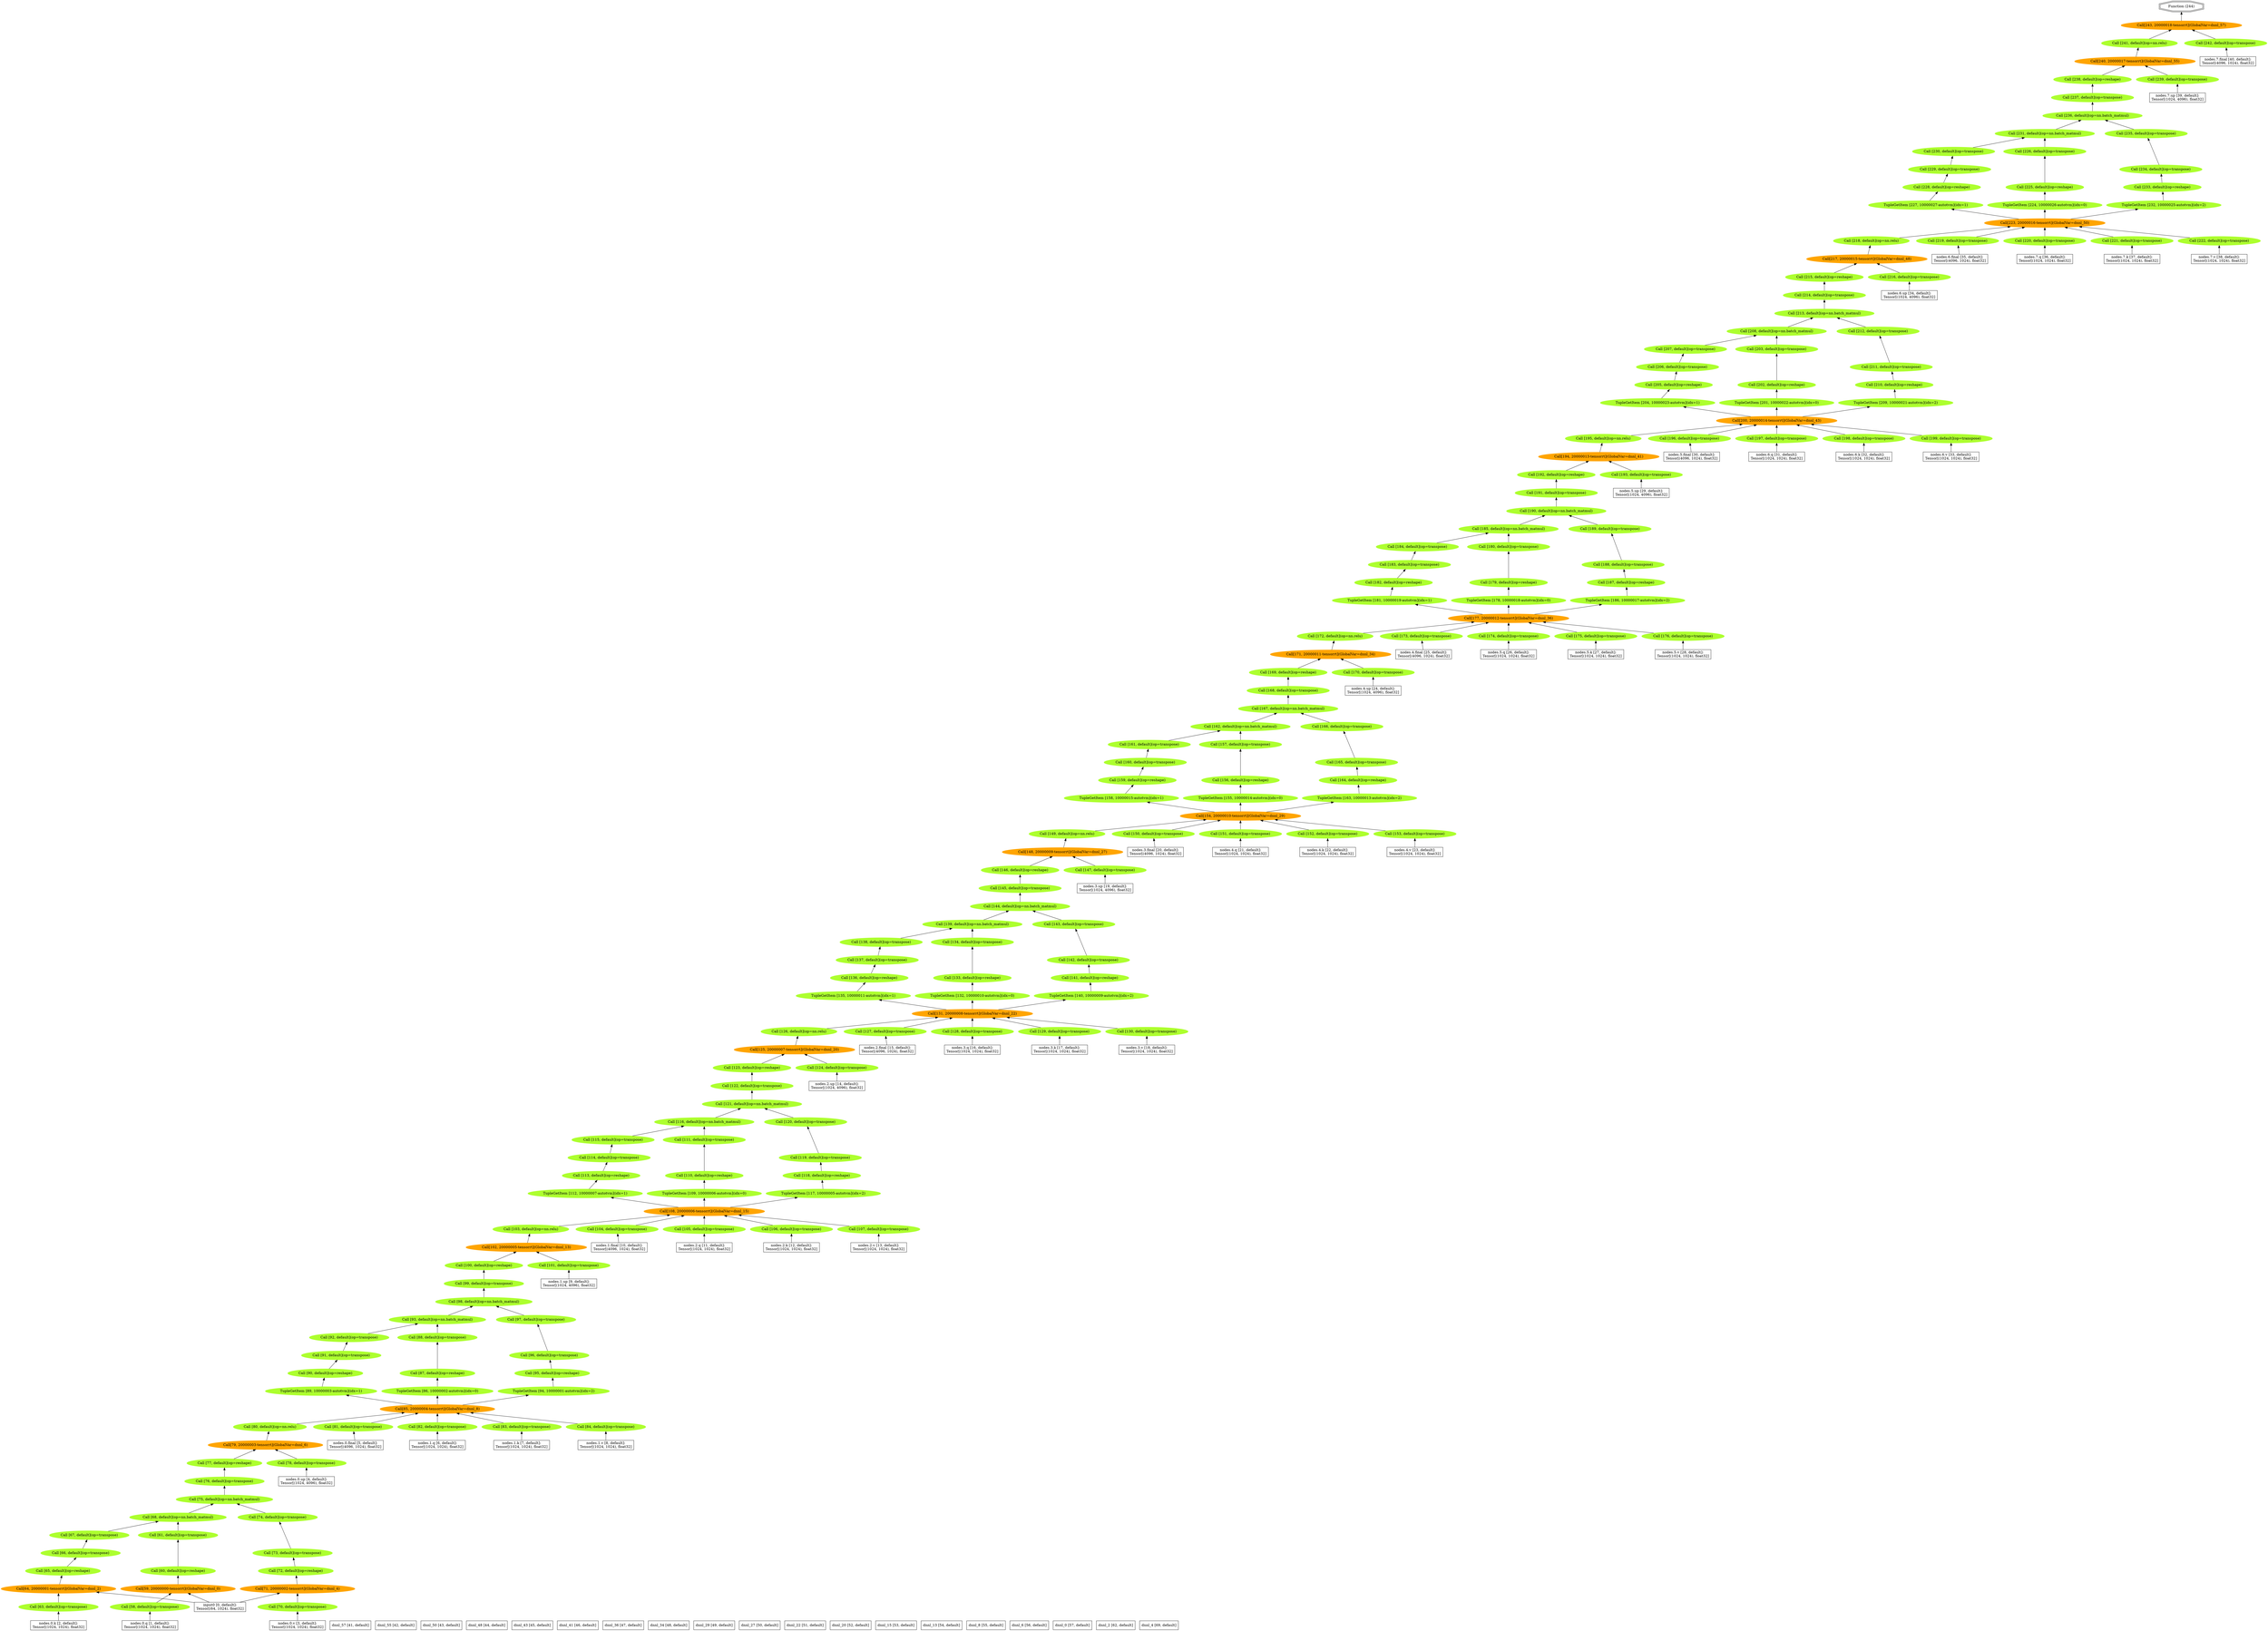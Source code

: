 digraph {
	rankdir=BT
	0 [label="input0 [0, default]:
Tensor[(64, 1024), float32]" shape=rectangle]
	1 [label="nodes.0.q [1, default]:
Tensor[(1024, 1024), float32]" shape=rectangle]
	2 [label="nodes.0.k [2, default]:
Tensor[(1024, 1024), float32]" shape=rectangle]
	3 [label="nodes.0.v [3, default]:
Tensor[(1024, 1024), float32]" shape=rectangle]
	4 [label="nodes.0.up [4, default]:
Tensor[(1024, 4096), float32]" shape=rectangle]
	5 [label="nodes.0.final [5, default]:
Tensor[(4096, 1024), float32]" shape=rectangle]
	6 [label="nodes.1.q [6, default]:
Tensor[(1024, 1024), float32]" shape=rectangle]
	7 [label="nodes.1.k [7, default]:
Tensor[(1024, 1024), float32]" shape=rectangle]
	8 [label="nodes.1.v [8, default]:
Tensor[(1024, 1024), float32]" shape=rectangle]
	9 [label="nodes.1.up [9, default]:
Tensor[(1024, 4096), float32]" shape=rectangle]
	10 [label="nodes.1.final [10, default]:
Tensor[(4096, 1024), float32]" shape=rectangle]
	11 [label="nodes.2.q [11, default]:
Tensor[(1024, 1024), float32]" shape=rectangle]
	12 [label="nodes.2.k [12, default]:
Tensor[(1024, 1024), float32]" shape=rectangle]
	13 [label="nodes.2.v [13, default]:
Tensor[(1024, 1024), float32]" shape=rectangle]
	14 [label="nodes.2.up [14, default]:
Tensor[(1024, 4096), float32]" shape=rectangle]
	15 [label="nodes.2.final [15, default]:
Tensor[(4096, 1024), float32]" shape=rectangle]
	16 [label="nodes.3.q [16, default]:
Tensor[(1024, 1024), float32]" shape=rectangle]
	17 [label="nodes.3.k [17, default]:
Tensor[(1024, 1024), float32]" shape=rectangle]
	18 [label="nodes.3.v [18, default]:
Tensor[(1024, 1024), float32]" shape=rectangle]
	19 [label="nodes.3.up [19, default]:
Tensor[(1024, 4096), float32]" shape=rectangle]
	20 [label="nodes.3.final [20, default]:
Tensor[(4096, 1024), float32]" shape=rectangle]
	21 [label="nodes.4.q [21, default]:
Tensor[(1024, 1024), float32]" shape=rectangle]
	22 [label="nodes.4.k [22, default]:
Tensor[(1024, 1024), float32]" shape=rectangle]
	23 [label="nodes.4.v [23, default]:
Tensor[(1024, 1024), float32]" shape=rectangle]
	24 [label="nodes.4.up [24, default]:
Tensor[(1024, 4096), float32]" shape=rectangle]
	25 [label="nodes.4.final [25, default]:
Tensor[(4096, 1024), float32]" shape=rectangle]
	26 [label="nodes.5.q [26, default]:
Tensor[(1024, 1024), float32]" shape=rectangle]
	27 [label="nodes.5.k [27, default]:
Tensor[(1024, 1024), float32]" shape=rectangle]
	28 [label="nodes.5.v [28, default]:
Tensor[(1024, 1024), float32]" shape=rectangle]
	29 [label="nodes.5.up [29, default]:
Tensor[(1024, 4096), float32]" shape=rectangle]
	30 [label="nodes.5.final [30, default]:
Tensor[(4096, 1024), float32]" shape=rectangle]
	31 [label="nodes.6.q [31, default]:
Tensor[(1024, 1024), float32]" shape=rectangle]
	32 [label="nodes.6.k [32, default]:
Tensor[(1024, 1024), float32]" shape=rectangle]
	33 [label="nodes.6.v [33, default]:
Tensor[(1024, 1024), float32]" shape=rectangle]
	34 [label="nodes.6.up [34, default]:
Tensor[(1024, 4096), float32]" shape=rectangle]
	35 [label="nodes.6.final [35, default]:
Tensor[(4096, 1024), float32]" shape=rectangle]
	36 [label="nodes.7.q [36, default]:
Tensor[(1024, 1024), float32]" shape=rectangle]
	37 [label="nodes.7.k [37, default]:
Tensor[(1024, 1024), float32]" shape=rectangle]
	38 [label="nodes.7.v [38, default]:
Tensor[(1024, 1024), float32]" shape=rectangle]
	39 [label="nodes.7.up [39, default]:
Tensor[(1024, 4096), float32]" shape=rectangle]
	40 [label="nodes.7.final [40, default]:
Tensor[(4096, 1024), float32]" shape=rectangle]
	41 [label="dnnl_57 [41, default]" shape=rectangle]
	42 [label="dnnl_55 [42, default]" shape=rectangle]
	43 [label="dnnl_50 [43, default]" shape=rectangle]
	44 [label="dnnl_48 [44, default]" shape=rectangle]
	45 [label="dnnl_43 [45, default]" shape=rectangle]
	46 [label="dnnl_41 [46, default]" shape=rectangle]
	47 [label="dnnl_36 [47, default]" shape=rectangle]
	48 [label="dnnl_34 [48, default]" shape=rectangle]
	49 [label="dnnl_29 [49, default]" shape=rectangle]
	50 [label="dnnl_27 [50, default]" shape=rectangle]
	51 [label="dnnl_22 [51, default]" shape=rectangle]
	52 [label="dnnl_20 [52, default]" shape=rectangle]
	53 [label="dnnl_15 [53, default]" shape=rectangle]
	54 [label="dnnl_13 [54, default]" shape=rectangle]
	55 [label="dnnl_8 [55, default]" shape=rectangle]
	56 [label="dnnl_6 [56, default]" shape=rectangle]
	57 [label="dnnl_0 [57, default]" shape=rectangle]
	58 [label="Call [58, default](op=transpose)" color=greenyellow shape=ellipse style=filled]
	1 -> 58
	59 [label="Call[59, 20000000-tensorrt](GlobalVar=dnnl_0)" color=orange shape=ellipse style=filled]
	0 -> 59
	58 -> 59
	60 [label="Call [60, default](op=reshape)" color=greenyellow shape=ellipse style=filled]
	59 -> 60
	61 [label="Call [61, default](op=transpose)" color=greenyellow shape=ellipse style=filled]
	60 -> 61
	62 [label="dnnl_2 [62, default]" shape=rectangle]
	63 [label="Call [63, default](op=transpose)" color=greenyellow shape=ellipse style=filled]
	2 -> 63
	64 [label="Call[64, 20000001-tensorrt](GlobalVar=dnnl_2)" color=orange shape=ellipse style=filled]
	0 -> 64
	63 -> 64
	65 [label="Call [65, default](op=reshape)" color=greenyellow shape=ellipse style=filled]
	64 -> 65
	66 [label="Call [66, default](op=transpose)" color=greenyellow shape=ellipse style=filled]
	65 -> 66
	67 [label="Call [67, default](op=transpose)" color=greenyellow shape=ellipse style=filled]
	66 -> 67
	68 [label="Call [68, default](op=nn.batch_matmul)" color=greenyellow shape=ellipse style=filled]
	61 -> 68
	67 -> 68
	69 [label="dnnl_4 [69, default]" shape=rectangle]
	70 [label="Call [70, default](op=transpose)" color=greenyellow shape=ellipse style=filled]
	3 -> 70
	71 [label="Call[71, 20000002-tensorrt](GlobalVar=dnnl_4)" color=orange shape=ellipse style=filled]
	0 -> 71
	70 -> 71
	72 [label="Call [72, default](op=reshape)" color=greenyellow shape=ellipse style=filled]
	71 -> 72
	73 [label="Call [73, default](op=transpose)" color=greenyellow shape=ellipse style=filled]
	72 -> 73
	74 [label="Call [74, default](op=transpose)" color=greenyellow shape=ellipse style=filled]
	73 -> 74
	75 [label="Call [75, default](op=nn.batch_matmul)" color=greenyellow shape=ellipse style=filled]
	68 -> 75
	74 -> 75
	76 [label="Call [76, default](op=transpose)" color=greenyellow shape=ellipse style=filled]
	75 -> 76
	77 [label="Call [77, default](op=reshape)" color=greenyellow shape=ellipse style=filled]
	76 -> 77
	78 [label="Call [78, default](op=transpose)" color=greenyellow shape=ellipse style=filled]
	4 -> 78
	79 [label="Call[79, 20000003-tensorrt](GlobalVar=dnnl_6)" color=orange shape=ellipse style=filled]
	77 -> 79
	78 -> 79
	80 [label="Call [80, default](op=nn.relu)" color=greenyellow shape=ellipse style=filled]
	79 -> 80
	81 [label="Call [81, default](op=transpose)" color=greenyellow shape=ellipse style=filled]
	5 -> 81
	82 [label="Call [82, default](op=transpose)" color=greenyellow shape=ellipse style=filled]
	6 -> 82
	83 [label="Call [83, default](op=transpose)" color=greenyellow shape=ellipse style=filled]
	7 -> 83
	84 [label="Call [84, default](op=transpose)" color=greenyellow shape=ellipse style=filled]
	8 -> 84
	85 [label="Call[85, 20000004-tensorrt](GlobalVar=dnnl_8)" color=orange shape=ellipse style=filled]
	80 -> 85
	81 -> 85
	82 -> 85
	83 -> 85
	84 -> 85
	86 [label="TupleGetItem [86, 10000002-autotvm](idx=0)" color=greenyellow shape=ellipse style=filled]
	85 -> 86
	87 [label="Call [87, default](op=reshape)" color=greenyellow shape=ellipse style=filled]
	86 -> 87
	88 [label="Call [88, default](op=transpose)" color=greenyellow shape=ellipse style=filled]
	87 -> 88
	89 [label="TupleGetItem [89, 10000003-autotvm](idx=1)" color=greenyellow shape=ellipse style=filled]
	85 -> 89
	90 [label="Call [90, default](op=reshape)" color=greenyellow shape=ellipse style=filled]
	89 -> 90
	91 [label="Call [91, default](op=transpose)" color=greenyellow shape=ellipse style=filled]
	90 -> 91
	92 [label="Call [92, default](op=transpose)" color=greenyellow shape=ellipse style=filled]
	91 -> 92
	93 [label="Call [93, default](op=nn.batch_matmul)" color=greenyellow shape=ellipse style=filled]
	88 -> 93
	92 -> 93
	94 [label="TupleGetItem [94, 10000001-autotvm](idx=2)" color=greenyellow shape=ellipse style=filled]
	85 -> 94
	95 [label="Call [95, default](op=reshape)" color=greenyellow shape=ellipse style=filled]
	94 -> 95
	96 [label="Call [96, default](op=transpose)" color=greenyellow shape=ellipse style=filled]
	95 -> 96
	97 [label="Call [97, default](op=transpose)" color=greenyellow shape=ellipse style=filled]
	96 -> 97
	98 [label="Call [98, default](op=nn.batch_matmul)" color=greenyellow shape=ellipse style=filled]
	93 -> 98
	97 -> 98
	99 [label="Call [99, default](op=transpose)" color=greenyellow shape=ellipse style=filled]
	98 -> 99
	100 [label="Call [100, default](op=reshape)" color=greenyellow shape=ellipse style=filled]
	99 -> 100
	101 [label="Call [101, default](op=transpose)" color=greenyellow shape=ellipse style=filled]
	9 -> 101
	102 [label="Call[102, 20000005-tensorrt](GlobalVar=dnnl_13)" color=orange shape=ellipse style=filled]
	100 -> 102
	101 -> 102
	103 [label="Call [103, default](op=nn.relu)" color=greenyellow shape=ellipse style=filled]
	102 -> 103
	104 [label="Call [104, default](op=transpose)" color=greenyellow shape=ellipse style=filled]
	10 -> 104
	105 [label="Call [105, default](op=transpose)" color=greenyellow shape=ellipse style=filled]
	11 -> 105
	106 [label="Call [106, default](op=transpose)" color=greenyellow shape=ellipse style=filled]
	12 -> 106
	107 [label="Call [107, default](op=transpose)" color=greenyellow shape=ellipse style=filled]
	13 -> 107
	108 [label="Call[108, 20000006-tensorrt](GlobalVar=dnnl_15)" color=orange shape=ellipse style=filled]
	103 -> 108
	104 -> 108
	105 -> 108
	106 -> 108
	107 -> 108
	109 [label="TupleGetItem [109, 10000006-autotvm](idx=0)" color=greenyellow shape=ellipse style=filled]
	108 -> 109
	110 [label="Call [110, default](op=reshape)" color=greenyellow shape=ellipse style=filled]
	109 -> 110
	111 [label="Call [111, default](op=transpose)" color=greenyellow shape=ellipse style=filled]
	110 -> 111
	112 [label="TupleGetItem [112, 10000007-autotvm](idx=1)" color=greenyellow shape=ellipse style=filled]
	108 -> 112
	113 [label="Call [113, default](op=reshape)" color=greenyellow shape=ellipse style=filled]
	112 -> 113
	114 [label="Call [114, default](op=transpose)" color=greenyellow shape=ellipse style=filled]
	113 -> 114
	115 [label="Call [115, default](op=transpose)" color=greenyellow shape=ellipse style=filled]
	114 -> 115
	116 [label="Call [116, default](op=nn.batch_matmul)" color=greenyellow shape=ellipse style=filled]
	111 -> 116
	115 -> 116
	117 [label="TupleGetItem [117, 10000005-autotvm](idx=2)" color=greenyellow shape=ellipse style=filled]
	108 -> 117
	118 [label="Call [118, default](op=reshape)" color=greenyellow shape=ellipse style=filled]
	117 -> 118
	119 [label="Call [119, default](op=transpose)" color=greenyellow shape=ellipse style=filled]
	118 -> 119
	120 [label="Call [120, default](op=transpose)" color=greenyellow shape=ellipse style=filled]
	119 -> 120
	121 [label="Call [121, default](op=nn.batch_matmul)" color=greenyellow shape=ellipse style=filled]
	116 -> 121
	120 -> 121
	122 [label="Call [122, default](op=transpose)" color=greenyellow shape=ellipse style=filled]
	121 -> 122
	123 [label="Call [123, default](op=reshape)" color=greenyellow shape=ellipse style=filled]
	122 -> 123
	124 [label="Call [124, default](op=transpose)" color=greenyellow shape=ellipse style=filled]
	14 -> 124
	125 [label="Call[125, 20000007-tensorrt](GlobalVar=dnnl_20)" color=orange shape=ellipse style=filled]
	123 -> 125
	124 -> 125
	126 [label="Call [126, default](op=nn.relu)" color=greenyellow shape=ellipse style=filled]
	125 -> 126
	127 [label="Call [127, default](op=transpose)" color=greenyellow shape=ellipse style=filled]
	15 -> 127
	128 [label="Call [128, default](op=transpose)" color=greenyellow shape=ellipse style=filled]
	16 -> 128
	129 [label="Call [129, default](op=transpose)" color=greenyellow shape=ellipse style=filled]
	17 -> 129
	130 [label="Call [130, default](op=transpose)" color=greenyellow shape=ellipse style=filled]
	18 -> 130
	131 [label="Call[131, 20000008-tensorrt](GlobalVar=dnnl_22)" color=orange shape=ellipse style=filled]
	126 -> 131
	127 -> 131
	128 -> 131
	129 -> 131
	130 -> 131
	132 [label="TupleGetItem [132, 10000010-autotvm](idx=0)" color=greenyellow shape=ellipse style=filled]
	131 -> 132
	133 [label="Call [133, default](op=reshape)" color=greenyellow shape=ellipse style=filled]
	132 -> 133
	134 [label="Call [134, default](op=transpose)" color=greenyellow shape=ellipse style=filled]
	133 -> 134
	135 [label="TupleGetItem [135, 10000011-autotvm](idx=1)" color=greenyellow shape=ellipse style=filled]
	131 -> 135
	136 [label="Call [136, default](op=reshape)" color=greenyellow shape=ellipse style=filled]
	135 -> 136
	137 [label="Call [137, default](op=transpose)" color=greenyellow shape=ellipse style=filled]
	136 -> 137
	138 [label="Call [138, default](op=transpose)" color=greenyellow shape=ellipse style=filled]
	137 -> 138
	139 [label="Call [139, default](op=nn.batch_matmul)" color=greenyellow shape=ellipse style=filled]
	134 -> 139
	138 -> 139
	140 [label="TupleGetItem [140, 10000009-autotvm](idx=2)" color=greenyellow shape=ellipse style=filled]
	131 -> 140
	141 [label="Call [141, default](op=reshape)" color=greenyellow shape=ellipse style=filled]
	140 -> 141
	142 [label="Call [142, default](op=transpose)" color=greenyellow shape=ellipse style=filled]
	141 -> 142
	143 [label="Call [143, default](op=transpose)" color=greenyellow shape=ellipse style=filled]
	142 -> 143
	144 [label="Call [144, default](op=nn.batch_matmul)" color=greenyellow shape=ellipse style=filled]
	139 -> 144
	143 -> 144
	145 [label="Call [145, default](op=transpose)" color=greenyellow shape=ellipse style=filled]
	144 -> 145
	146 [label="Call [146, default](op=reshape)" color=greenyellow shape=ellipse style=filled]
	145 -> 146
	147 [label="Call [147, default](op=transpose)" color=greenyellow shape=ellipse style=filled]
	19 -> 147
	148 [label="Call[148, 20000009-tensorrt](GlobalVar=dnnl_27)" color=orange shape=ellipse style=filled]
	146 -> 148
	147 -> 148
	149 [label="Call [149, default](op=nn.relu)" color=greenyellow shape=ellipse style=filled]
	148 -> 149
	150 [label="Call [150, default](op=transpose)" color=greenyellow shape=ellipse style=filled]
	20 -> 150
	151 [label="Call [151, default](op=transpose)" color=greenyellow shape=ellipse style=filled]
	21 -> 151
	152 [label="Call [152, default](op=transpose)" color=greenyellow shape=ellipse style=filled]
	22 -> 152
	153 [label="Call [153, default](op=transpose)" color=greenyellow shape=ellipse style=filled]
	23 -> 153
	154 [label="Call[154, 20000010-tensorrt](GlobalVar=dnnl_29)" color=orange shape=ellipse style=filled]
	149 -> 154
	150 -> 154
	151 -> 154
	152 -> 154
	153 -> 154
	155 [label="TupleGetItem [155, 10000014-autotvm](idx=0)" color=greenyellow shape=ellipse style=filled]
	154 -> 155
	156 [label="Call [156, default](op=reshape)" color=greenyellow shape=ellipse style=filled]
	155 -> 156
	157 [label="Call [157, default](op=transpose)" color=greenyellow shape=ellipse style=filled]
	156 -> 157
	158 [label="TupleGetItem [158, 10000015-autotvm](idx=1)" color=greenyellow shape=ellipse style=filled]
	154 -> 158
	159 [label="Call [159, default](op=reshape)" color=greenyellow shape=ellipse style=filled]
	158 -> 159
	160 [label="Call [160, default](op=transpose)" color=greenyellow shape=ellipse style=filled]
	159 -> 160
	161 [label="Call [161, default](op=transpose)" color=greenyellow shape=ellipse style=filled]
	160 -> 161
	162 [label="Call [162, default](op=nn.batch_matmul)" color=greenyellow shape=ellipse style=filled]
	157 -> 162
	161 -> 162
	163 [label="TupleGetItem [163, 10000013-autotvm](idx=2)" color=greenyellow shape=ellipse style=filled]
	154 -> 163
	164 [label="Call [164, default](op=reshape)" color=greenyellow shape=ellipse style=filled]
	163 -> 164
	165 [label="Call [165, default](op=transpose)" color=greenyellow shape=ellipse style=filled]
	164 -> 165
	166 [label="Call [166, default](op=transpose)" color=greenyellow shape=ellipse style=filled]
	165 -> 166
	167 [label="Call [167, default](op=nn.batch_matmul)" color=greenyellow shape=ellipse style=filled]
	162 -> 167
	166 -> 167
	168 [label="Call [168, default](op=transpose)" color=greenyellow shape=ellipse style=filled]
	167 -> 168
	169 [label="Call [169, default](op=reshape)" color=greenyellow shape=ellipse style=filled]
	168 -> 169
	170 [label="Call [170, default](op=transpose)" color=greenyellow shape=ellipse style=filled]
	24 -> 170
	171 [label="Call[171, 20000011-tensorrt](GlobalVar=dnnl_34)" color=orange shape=ellipse style=filled]
	169 -> 171
	170 -> 171
	172 [label="Call [172, default](op=nn.relu)" color=greenyellow shape=ellipse style=filled]
	171 -> 172
	173 [label="Call [173, default](op=transpose)" color=greenyellow shape=ellipse style=filled]
	25 -> 173
	174 [label="Call [174, default](op=transpose)" color=greenyellow shape=ellipse style=filled]
	26 -> 174
	175 [label="Call [175, default](op=transpose)" color=greenyellow shape=ellipse style=filled]
	27 -> 175
	176 [label="Call [176, default](op=transpose)" color=greenyellow shape=ellipse style=filled]
	28 -> 176
	177 [label="Call[177, 20000012-tensorrt](GlobalVar=dnnl_36)" color=orange shape=ellipse style=filled]
	172 -> 177
	173 -> 177
	174 -> 177
	175 -> 177
	176 -> 177
	178 [label="TupleGetItem [178, 10000018-autotvm](idx=0)" color=greenyellow shape=ellipse style=filled]
	177 -> 178
	179 [label="Call [179, default](op=reshape)" color=greenyellow shape=ellipse style=filled]
	178 -> 179
	180 [label="Call [180, default](op=transpose)" color=greenyellow shape=ellipse style=filled]
	179 -> 180
	181 [label="TupleGetItem [181, 10000019-autotvm](idx=1)" color=greenyellow shape=ellipse style=filled]
	177 -> 181
	182 [label="Call [182, default](op=reshape)" color=greenyellow shape=ellipse style=filled]
	181 -> 182
	183 [label="Call [183, default](op=transpose)" color=greenyellow shape=ellipse style=filled]
	182 -> 183
	184 [label="Call [184, default](op=transpose)" color=greenyellow shape=ellipse style=filled]
	183 -> 184
	185 [label="Call [185, default](op=nn.batch_matmul)" color=greenyellow shape=ellipse style=filled]
	180 -> 185
	184 -> 185
	186 [label="TupleGetItem [186, 10000017-autotvm](idx=2)" color=greenyellow shape=ellipse style=filled]
	177 -> 186
	187 [label="Call [187, default](op=reshape)" color=greenyellow shape=ellipse style=filled]
	186 -> 187
	188 [label="Call [188, default](op=transpose)" color=greenyellow shape=ellipse style=filled]
	187 -> 188
	189 [label="Call [189, default](op=transpose)" color=greenyellow shape=ellipse style=filled]
	188 -> 189
	190 [label="Call [190, default](op=nn.batch_matmul)" color=greenyellow shape=ellipse style=filled]
	185 -> 190
	189 -> 190
	191 [label="Call [191, default](op=transpose)" color=greenyellow shape=ellipse style=filled]
	190 -> 191
	192 [label="Call [192, default](op=reshape)" color=greenyellow shape=ellipse style=filled]
	191 -> 192
	193 [label="Call [193, default](op=transpose)" color=greenyellow shape=ellipse style=filled]
	29 -> 193
	194 [label="Call[194, 20000013-tensorrt](GlobalVar=dnnl_41)" color=orange shape=ellipse style=filled]
	192 -> 194
	193 -> 194
	195 [label="Call [195, default](op=nn.relu)" color=greenyellow shape=ellipse style=filled]
	194 -> 195
	196 [label="Call [196, default](op=transpose)" color=greenyellow shape=ellipse style=filled]
	30 -> 196
	197 [label="Call [197, default](op=transpose)" color=greenyellow shape=ellipse style=filled]
	31 -> 197
	198 [label="Call [198, default](op=transpose)" color=greenyellow shape=ellipse style=filled]
	32 -> 198
	199 [label="Call [199, default](op=transpose)" color=greenyellow shape=ellipse style=filled]
	33 -> 199
	200 [label="Call[200, 20000014-tensorrt](GlobalVar=dnnl_43)" color=orange shape=ellipse style=filled]
	195 -> 200
	196 -> 200
	197 -> 200
	198 -> 200
	199 -> 200
	201 [label="TupleGetItem [201, 10000022-autotvm](idx=0)" color=greenyellow shape=ellipse style=filled]
	200 -> 201
	202 [label="Call [202, default](op=reshape)" color=greenyellow shape=ellipse style=filled]
	201 -> 202
	203 [label="Call [203, default](op=transpose)" color=greenyellow shape=ellipse style=filled]
	202 -> 203
	204 [label="TupleGetItem [204, 10000023-autotvm](idx=1)" color=greenyellow shape=ellipse style=filled]
	200 -> 204
	205 [label="Call [205, default](op=reshape)" color=greenyellow shape=ellipse style=filled]
	204 -> 205
	206 [label="Call [206, default](op=transpose)" color=greenyellow shape=ellipse style=filled]
	205 -> 206
	207 [label="Call [207, default](op=transpose)" color=greenyellow shape=ellipse style=filled]
	206 -> 207
	208 [label="Call [208, default](op=nn.batch_matmul)" color=greenyellow shape=ellipse style=filled]
	203 -> 208
	207 -> 208
	209 [label="TupleGetItem [209, 10000021-autotvm](idx=2)" color=greenyellow shape=ellipse style=filled]
	200 -> 209
	210 [label="Call [210, default](op=reshape)" color=greenyellow shape=ellipse style=filled]
	209 -> 210
	211 [label="Call [211, default](op=transpose)" color=greenyellow shape=ellipse style=filled]
	210 -> 211
	212 [label="Call [212, default](op=transpose)" color=greenyellow shape=ellipse style=filled]
	211 -> 212
	213 [label="Call [213, default](op=nn.batch_matmul)" color=greenyellow shape=ellipse style=filled]
	208 -> 213
	212 -> 213
	214 [label="Call [214, default](op=transpose)" color=greenyellow shape=ellipse style=filled]
	213 -> 214
	215 [label="Call [215, default](op=reshape)" color=greenyellow shape=ellipse style=filled]
	214 -> 215
	216 [label="Call [216, default](op=transpose)" color=greenyellow shape=ellipse style=filled]
	34 -> 216
	217 [label="Call[217, 20000015-tensorrt](GlobalVar=dnnl_48)" color=orange shape=ellipse style=filled]
	215 -> 217
	216 -> 217
	218 [label="Call [218, default](op=nn.relu)" color=greenyellow shape=ellipse style=filled]
	217 -> 218
	219 [label="Call [219, default](op=transpose)" color=greenyellow shape=ellipse style=filled]
	35 -> 219
	220 [label="Call [220, default](op=transpose)" color=greenyellow shape=ellipse style=filled]
	36 -> 220
	221 [label="Call [221, default](op=transpose)" color=greenyellow shape=ellipse style=filled]
	37 -> 221
	222 [label="Call [222, default](op=transpose)" color=greenyellow shape=ellipse style=filled]
	38 -> 222
	223 [label="Call[223, 20000016-tensorrt](GlobalVar=dnnl_50)" color=orange shape=ellipse style=filled]
	218 -> 223
	219 -> 223
	220 -> 223
	221 -> 223
	222 -> 223
	224 [label="TupleGetItem [224, 10000026-autotvm](idx=0)" color=greenyellow shape=ellipse style=filled]
	223 -> 224
	225 [label="Call [225, default](op=reshape)" color=greenyellow shape=ellipse style=filled]
	224 -> 225
	226 [label="Call [226, default](op=transpose)" color=greenyellow shape=ellipse style=filled]
	225 -> 226
	227 [label="TupleGetItem [227, 10000027-autotvm](idx=1)" color=greenyellow shape=ellipse style=filled]
	223 -> 227
	228 [label="Call [228, default](op=reshape)" color=greenyellow shape=ellipse style=filled]
	227 -> 228
	229 [label="Call [229, default](op=transpose)" color=greenyellow shape=ellipse style=filled]
	228 -> 229
	230 [label="Call [230, default](op=transpose)" color=greenyellow shape=ellipse style=filled]
	229 -> 230
	231 [label="Call [231, default](op=nn.batch_matmul)" color=greenyellow shape=ellipse style=filled]
	226 -> 231
	230 -> 231
	232 [label="TupleGetItem [232, 10000025-autotvm](idx=2)" color=greenyellow shape=ellipse style=filled]
	223 -> 232
	233 [label="Call [233, default](op=reshape)" color=greenyellow shape=ellipse style=filled]
	232 -> 233
	234 [label="Call [234, default](op=transpose)" color=greenyellow shape=ellipse style=filled]
	233 -> 234
	235 [label="Call [235, default](op=transpose)" color=greenyellow shape=ellipse style=filled]
	234 -> 235
	236 [label="Call [236, default](op=nn.batch_matmul)" color=greenyellow shape=ellipse style=filled]
	231 -> 236
	235 -> 236
	237 [label="Call [237, default](op=transpose)" color=greenyellow shape=ellipse style=filled]
	236 -> 237
	238 [label="Call [238, default](op=reshape)" color=greenyellow shape=ellipse style=filled]
	237 -> 238
	239 [label="Call [239, default](op=transpose)" color=greenyellow shape=ellipse style=filled]
	39 -> 239
	240 [label="Call[240, 20000017-tensorrt](GlobalVar=dnnl_55)" color=orange shape=ellipse style=filled]
	238 -> 240
	239 -> 240
	241 [label="Call [241, default](op=nn.relu)" color=greenyellow shape=ellipse style=filled]
	240 -> 241
	242 [label="Call [242, default](op=transpose)" color=greenyellow shape=ellipse style=filled]
	40 -> 242
	243 [label="Call[243, 20000018-tensorrt](GlobalVar=dnnl_57)" color=orange shape=ellipse style=filled]
	241 -> 243
	242 -> 243
	244 [label="Function (244)" shape=doubleoctagon]
	243 -> 244
}
